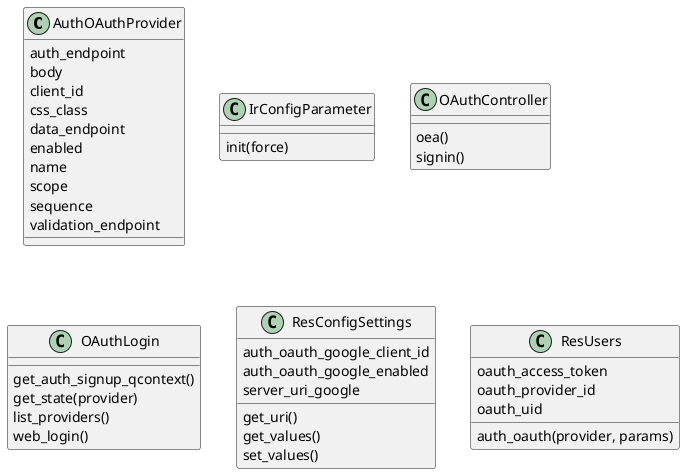 @startuml classes_auth_oauth
set namespaceSeparator none
class "AuthOAuthProvider" as odoo_src.odoo.addons.auth_oauth.models.auth_oauth.AuthOAuthProvider {
  auth_endpoint
  body
  client_id
  css_class
  data_endpoint
  enabled
  name
  scope
  sequence
  validation_endpoint
}
class "IrConfigParameter" as odoo_src.odoo.addons.auth_oauth.models.ir_config_parameter.IrConfigParameter {
  init(force)
}
class "OAuthController" as odoo_src.odoo.addons.auth_oauth.controllers.main.OAuthController {
  oea()
  signin()
}
class "OAuthLogin" as odoo_src.odoo.addons.auth_oauth.controllers.main.OAuthLogin {
  get_auth_signup_qcontext()
  get_state(provider)
  list_providers()
  web_login()
}
class "ResConfigSettings" as odoo_src.odoo.addons.auth_oauth.models.res_config_settings.ResConfigSettings {
  auth_oauth_google_client_id
  auth_oauth_google_enabled
  server_uri_google
  get_uri()
  get_values()
  set_values()
}
class "ResUsers" as odoo_src.odoo.addons.auth_oauth.models.res_users.ResUsers {
  oauth_access_token
  oauth_provider_id
  oauth_uid
  auth_oauth(provider, params)
}
@enduml
